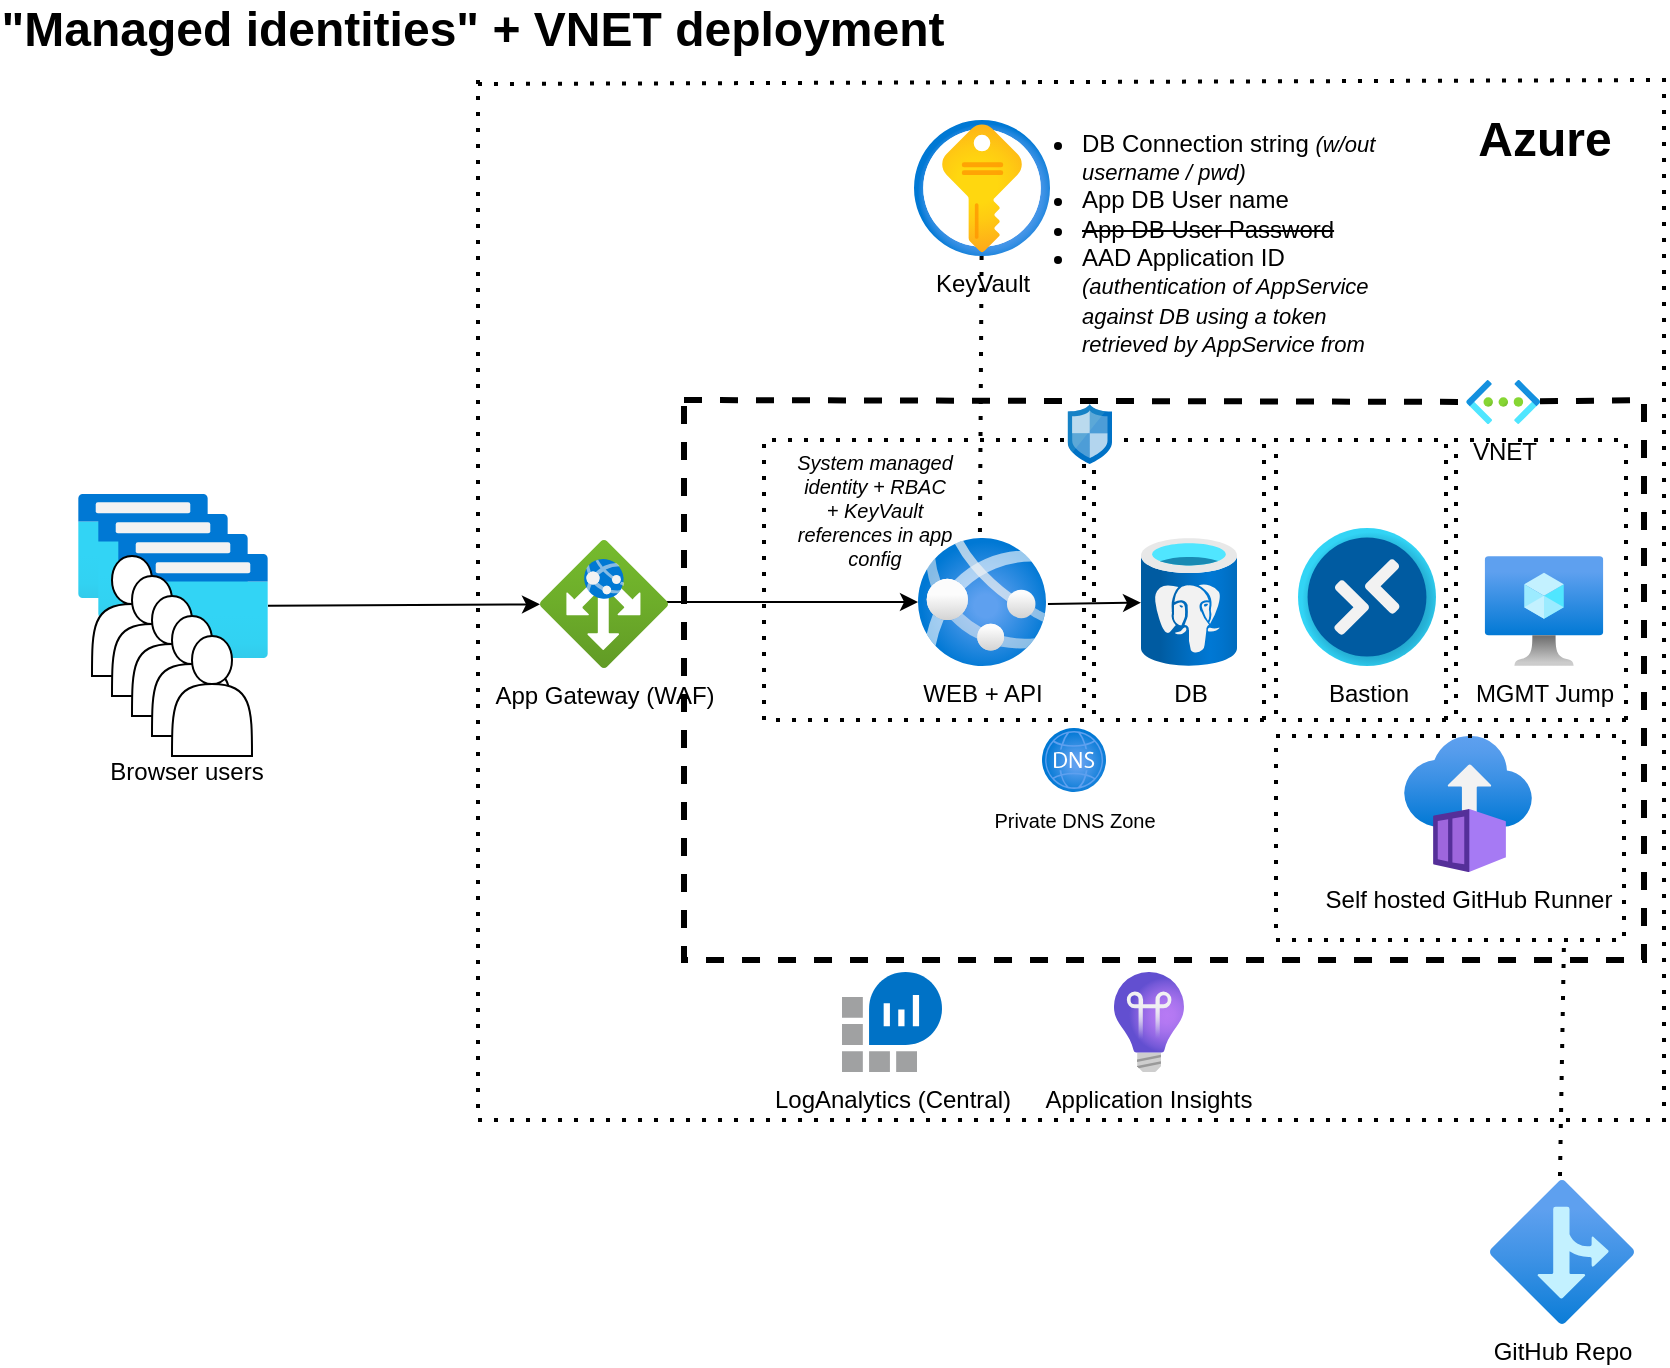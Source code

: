 <mxfile version="20.3.6" type="github">
  <diagram id="CIYdKKqNAJBwTVAFqt9w" name="Page-1">
    <mxGraphModel dx="1420" dy="800" grid="1" gridSize="10" guides="1" tooltips="1" connect="1" arrows="1" fold="1" page="1" pageScale="1" pageWidth="850" pageHeight="1100" math="0" shadow="0">
      <root>
        <mxCell id="0" />
        <mxCell id="1" parent="0" />
        <mxCell id="0QP-IHk7IyoN1cNLL2Y5-1" value="WEB + API" style="aspect=fixed;html=1;points=[];align=center;image;fontSize=12;image=img/lib/azure2/app_services/App_Services.svg;" parent="1" vertex="1">
          <mxGeometry x="477" y="289" width="64" height="64" as="geometry" />
        </mxCell>
        <mxCell id="0QP-IHk7IyoN1cNLL2Y5-2" value="DB" style="aspect=fixed;html=1;points=[];align=center;image;fontSize=12;image=img/lib/azure2/databases/Azure_Database_PostgreSQL_Server.svg;" parent="1" vertex="1">
          <mxGeometry x="588.5" y="289" width="48" height="64" as="geometry" />
        </mxCell>
        <mxCell id="0QP-IHk7IyoN1cNLL2Y5-3" value="Application Insights" style="html=1;points=[];align=center;image;fontSize=12;image=img/lib/azure2/devops/Application_Insights.svg;aspect=fixed;" parent="1" vertex="1">
          <mxGeometry x="575" y="506" width="34.97" height="50" as="geometry" />
        </mxCell>
        <mxCell id="0QP-IHk7IyoN1cNLL2Y5-4" value="KeyVault" style="aspect=fixed;html=1;points=[];align=center;image;fontSize=12;image=img/lib/azure2/security/Key_Vaults.svg;" parent="1" vertex="1">
          <mxGeometry x="475" y="80" width="68" height="68" as="geometry" />
        </mxCell>
        <mxCell id="0QP-IHk7IyoN1cNLL2Y5-5" value="LogAnalytics (Central)" style="sketch=0;html=1;points=[];align=center;image;fontSize=12;image=img/lib/mscae/Log_Analytics_Workspaces.svg;aspect=fixed;" parent="1" vertex="1">
          <mxGeometry x="439" y="506" width="50" height="50" as="geometry" />
        </mxCell>
        <mxCell id="0QP-IHk7IyoN1cNLL2Y5-8" value="" style="endArrow=none;dashed=1;html=1;dashPattern=1 3;strokeWidth=2;rounded=0;exitX=0.484;exitY=-0.047;exitDx=0;exitDy=0;exitPerimeter=0;" parent="1" source="0QP-IHk7IyoN1cNLL2Y5-1" target="0QP-IHk7IyoN1cNLL2Y5-4" edge="1">
          <mxGeometry width="50" height="50" relative="1" as="geometry">
            <mxPoint x="687" y="539" as="sourcePoint" />
            <mxPoint x="507.98" y="198.972" as="targetPoint" />
          </mxGeometry>
        </mxCell>
        <mxCell id="0QP-IHk7IyoN1cNLL2Y5-9" value="" style="aspect=fixed;html=1;points=[];align=center;image;fontSize=12;image=img/lib/azure2/general/Browser.svg;" parent="1" vertex="1">
          <mxGeometry x="57" y="267" width="65" height="52" as="geometry" />
        </mxCell>
        <mxCell id="0QP-IHk7IyoN1cNLL2Y5-10" value="" style="aspect=fixed;html=1;points=[];align=center;image;fontSize=12;image=img/lib/azure2/general/Browser.svg;" parent="1" vertex="1">
          <mxGeometry x="67" y="277" width="65" height="52" as="geometry" />
        </mxCell>
        <mxCell id="0QP-IHk7IyoN1cNLL2Y5-11" value="" style="aspect=fixed;html=1;points=[];align=center;image;fontSize=12;image=img/lib/azure2/general/Browser.svg;" parent="1" vertex="1">
          <mxGeometry x="77" y="287" width="65" height="52" as="geometry" />
        </mxCell>
        <mxCell id="0QP-IHk7IyoN1cNLL2Y5-12" value="" style="aspect=fixed;html=1;points=[];align=center;image;fontSize=12;image=img/lib/azure2/general/Browser.svg;" parent="1" vertex="1">
          <mxGeometry x="87" y="297" width="65" height="52" as="geometry" />
        </mxCell>
        <mxCell id="0QP-IHk7IyoN1cNLL2Y5-13" value="" style="endArrow=classic;html=1;rounded=0;startArrow=none;verticalAlign=middle;exitX=0.984;exitY=0.484;exitDx=0;exitDy=0;exitPerimeter=0;" parent="1" source="KiWXB0i-t19H4OeaZ5cn-1" target="0QP-IHk7IyoN1cNLL2Y5-1" edge="1">
          <mxGeometry width="50" height="50" relative="1" as="geometry">
            <mxPoint x="157" y="322" as="sourcePoint" />
            <mxPoint x="480" y="320" as="targetPoint" />
          </mxGeometry>
        </mxCell>
        <mxCell id="0QP-IHk7IyoN1cNLL2Y5-14" value="" style="endArrow=classic;html=1;rounded=0;exitX=1.015;exitY=0.308;exitDx=0;exitDy=0;exitPerimeter=0;" parent="1" edge="1" target="0QP-IHk7IyoN1cNLL2Y5-2">
          <mxGeometry width="50" height="50" relative="1" as="geometry">
            <mxPoint x="541.975" y="322.016" as="sourcePoint" />
            <mxPoint x="769.024" y="323.024" as="targetPoint" />
          </mxGeometry>
        </mxCell>
        <mxCell id="0QP-IHk7IyoN1cNLL2Y5-15" value="" style="shape=actor;whiteSpace=wrap;html=1;" parent="1" vertex="1">
          <mxGeometry x="64" y="298" width="40" height="60" as="geometry" />
        </mxCell>
        <mxCell id="0QP-IHk7IyoN1cNLL2Y5-16" value="" style="shape=actor;whiteSpace=wrap;html=1;" parent="1" vertex="1">
          <mxGeometry x="74" y="308" width="40" height="60" as="geometry" />
        </mxCell>
        <mxCell id="0QP-IHk7IyoN1cNLL2Y5-17" value="" style="shape=actor;whiteSpace=wrap;html=1;" parent="1" vertex="1">
          <mxGeometry x="84" y="318" width="40" height="60" as="geometry" />
        </mxCell>
        <mxCell id="0QP-IHk7IyoN1cNLL2Y5-18" value="" style="shape=actor;whiteSpace=wrap;html=1;" parent="1" vertex="1">
          <mxGeometry x="94" y="328" width="40" height="60" as="geometry" />
        </mxCell>
        <mxCell id="0QP-IHk7IyoN1cNLL2Y5-19" value="" style="shape=actor;whiteSpace=wrap;html=1;" parent="1" vertex="1">
          <mxGeometry x="104" y="338" width="40" height="60" as="geometry" />
        </mxCell>
        <mxCell id="0QP-IHk7IyoN1cNLL2Y5-22" value="Browser users" style="text;html=1;align=center;verticalAlign=middle;resizable=0;points=[];autosize=1;strokeColor=none;fillColor=none;" parent="1" vertex="1">
          <mxGeometry x="61" y="391" width="100" height="30" as="geometry" />
        </mxCell>
        <mxCell id="0QP-IHk7IyoN1cNLL2Y5-26" value="" style="endArrow=none;dashed=1;html=1;dashPattern=1 3;strokeWidth=2;rounded=0;" parent="1" edge="1">
          <mxGeometry width="50" height="50" relative="1" as="geometry">
            <mxPoint x="257" y="62" as="sourcePoint" />
            <mxPoint x="257" y="60" as="targetPoint" />
            <Array as="points">
              <mxPoint x="850" y="60" />
              <mxPoint x="850" y="580" />
              <mxPoint x="257" y="580" />
            </Array>
          </mxGeometry>
        </mxCell>
        <mxCell id="0QP-IHk7IyoN1cNLL2Y5-27" value="&lt;ul&gt;&lt;li&gt;DB Connection string &lt;i&gt;&lt;font style=&quot;font-size: 11px;&quot;&gt;(w/out username / pwd)&lt;/font&gt;&lt;/i&gt;&lt;/li&gt;&lt;li&gt;App DB User name&lt;/li&gt;&lt;li&gt;&lt;strike&gt;App DB User Password&lt;/strike&gt;&lt;/li&gt;&lt;li&gt;AAD Application ID &lt;font style=&quot;font-size: 11px;&quot;&gt;&lt;i&gt;(authentication of AppService against DB using a token retrieved by AppService from the local identity endpoint)&lt;/i&gt;&lt;/font&gt;&lt;/li&gt;&lt;/ul&gt;" style="text;strokeColor=none;fillColor=none;html=1;whiteSpace=wrap;verticalAlign=middle;overflow=hidden;" parent="1" vertex="1">
          <mxGeometry x="517" y="70" width="191" height="130" as="geometry" />
        </mxCell>
        <mxCell id="0QP-IHk7IyoN1cNLL2Y5-30" value="Azure" style="text;strokeColor=none;fillColor=none;html=1;fontSize=24;fontStyle=1;verticalAlign=middle;align=center;" parent="1" vertex="1">
          <mxGeometry x="745" y="70" width="90" height="40" as="geometry" />
        </mxCell>
        <mxCell id="0QP-IHk7IyoN1cNLL2Y5-31" value="System managed identity + RBAC + KeyVault references in app config" style="text;html=1;strokeColor=none;fillColor=none;align=center;verticalAlign=middle;whiteSpace=wrap;rounded=0;fontStyle=2;fontSize=10;" parent="1" vertex="1">
          <mxGeometry x="415" y="244" width="81" height="61" as="geometry" />
        </mxCell>
        <mxCell id="gKN0slglhCB6e-M4ENdB-1" value="&quot;Managed identities&quot; + VNET deployment" style="text;strokeColor=none;fillColor=none;html=1;fontSize=24;fontStyle=1;verticalAlign=middle;align=center;" parent="1" vertex="1">
          <mxGeometry x="18" y="20" width="472" height="30" as="geometry" />
        </mxCell>
        <mxCell id="KiWXB0i-t19H4OeaZ5cn-1" value="App Gateway (WAF)" style="aspect=fixed;html=1;points=[];align=center;image;fontSize=12;image=img/lib/azure2/networking/Application_Gateways.svg;" vertex="1" parent="1">
          <mxGeometry x="288" y="290" width="64" height="64" as="geometry" />
        </mxCell>
        <mxCell id="KiWXB0i-t19H4OeaZ5cn-3" value="" style="endArrow=none;dashed=1;html=1;rounded=0;fontSize=11;strokeWidth=3;startArrow=none;exitX=1;exitY=0.485;exitDx=0;exitDy=0;exitPerimeter=0;" edge="1" parent="1" source="KiWXB0i-t19H4OeaZ5cn-6">
          <mxGeometry width="50" height="50" relative="1" as="geometry">
            <mxPoint x="790" y="220" as="sourcePoint" />
            <mxPoint x="360" y="220" as="targetPoint" />
            <Array as="points">
              <mxPoint x="840" y="220" />
              <mxPoint x="840" y="500" />
              <mxPoint x="360" y="500" />
            </Array>
          </mxGeometry>
        </mxCell>
        <mxCell id="KiWXB0i-t19H4OeaZ5cn-5" value="" style="endArrow=classic;html=1;rounded=0;startArrow=none;verticalAlign=middle;" edge="1" parent="1" source="0QP-IHk7IyoN1cNLL2Y5-12" target="KiWXB0i-t19H4OeaZ5cn-1">
          <mxGeometry width="50" height="50" relative="1" as="geometry">
            <mxPoint x="160.996" y="320.496" as="sourcePoint" />
            <mxPoint x="280" y="320" as="targetPoint" />
          </mxGeometry>
        </mxCell>
        <mxCell id="KiWXB0i-t19H4OeaZ5cn-6" value="VNET" style="aspect=fixed;html=1;points=[];align=center;image;fontSize=12;image=img/lib/azure2/networking/Virtual_Networks.svg;" vertex="1" parent="1">
          <mxGeometry x="751.15" y="210" width="36.85" height="22" as="geometry" />
        </mxCell>
        <mxCell id="KiWXB0i-t19H4OeaZ5cn-7" value="" style="endArrow=none;dashed=1;html=1;rounded=0;fontSize=11;strokeWidth=3;" edge="1" parent="1" target="KiWXB0i-t19H4OeaZ5cn-6">
          <mxGeometry width="50" height="50" relative="1" as="geometry">
            <mxPoint x="360" y="220" as="sourcePoint" />
            <mxPoint x="410" y="219" as="targetPoint" />
            <Array as="points" />
          </mxGeometry>
        </mxCell>
        <mxCell id="KiWXB0i-t19H4OeaZ5cn-8" value="" style="endArrow=none;dashed=1;html=1;dashPattern=1 3;strokeWidth=2;rounded=0;fontSize=11;" edge="1" parent="1">
          <mxGeometry width="50" height="50" relative="1" as="geometry">
            <mxPoint x="560" y="380" as="sourcePoint" />
            <mxPoint x="560" y="380" as="targetPoint" />
            <Array as="points">
              <mxPoint x="400" y="380" />
              <mxPoint x="400" y="240" />
              <mxPoint x="560" y="240" />
            </Array>
          </mxGeometry>
        </mxCell>
        <mxCell id="KiWXB0i-t19H4OeaZ5cn-13" value="" style="endArrow=none;dashed=1;html=1;dashPattern=1 3;strokeWidth=2;rounded=0;fontSize=11;" edge="1" parent="1">
          <mxGeometry width="50" height="50" relative="1" as="geometry">
            <mxPoint x="650" y="380" as="sourcePoint" />
            <mxPoint x="650" y="380" as="targetPoint" />
            <Array as="points">
              <mxPoint x="565" y="380" />
              <mxPoint x="565" y="240" />
              <mxPoint x="650" y="240" />
            </Array>
          </mxGeometry>
        </mxCell>
        <mxCell id="KiWXB0i-t19H4OeaZ5cn-14" value="" style="endArrow=none;dashed=1;html=1;dashPattern=1 3;strokeWidth=2;rounded=0;fontSize=11;" edge="1" parent="1">
          <mxGeometry width="50" height="50" relative="1" as="geometry">
            <mxPoint x="741" y="380" as="sourcePoint" />
            <mxPoint x="741" y="380" as="targetPoint" />
            <Array as="points">
              <mxPoint x="656" y="380" />
              <mxPoint x="656" y="240" />
              <mxPoint x="741" y="240" />
            </Array>
          </mxGeometry>
        </mxCell>
        <mxCell id="KiWXB0i-t19H4OeaZ5cn-15" value="" style="endArrow=none;dashed=1;html=1;dashPattern=1 3;strokeWidth=2;rounded=0;fontSize=11;" edge="1" parent="1">
          <mxGeometry width="50" height="50" relative="1" as="geometry">
            <mxPoint x="831" y="380" as="sourcePoint" />
            <mxPoint x="831" y="380" as="targetPoint" />
            <Array as="points">
              <mxPoint x="746" y="380" />
              <mxPoint x="746" y="240" />
              <mxPoint x="831" y="240" />
            </Array>
          </mxGeometry>
        </mxCell>
        <mxCell id="KiWXB0i-t19H4OeaZ5cn-16" value="&lt;font style=&quot;font-size: 10px;&quot;&gt;Private DNS Zone&lt;/font&gt;" style="aspect=fixed;html=1;points=[];align=center;image;fontSize=12;image=img/lib/azure2/networking/DNS_Zones.svg;" vertex="1" parent="1">
          <mxGeometry x="539" y="384" width="32" height="32" as="geometry" />
        </mxCell>
        <mxCell id="KiWXB0i-t19H4OeaZ5cn-18" value="Bastion" style="aspect=fixed;html=1;points=[];align=center;image;fontSize=12;image=img/lib/azure2/other/Windows_Virtual_Desktop.svg;" vertex="1" parent="1">
          <mxGeometry x="667" y="284" width="69" height="69" as="geometry" />
        </mxCell>
        <mxCell id="KiWXB0i-t19H4OeaZ5cn-19" value="MGMT Jump" style="aspect=fixed;html=1;points=[];align=center;image;fontSize=12;image=img/lib/azure2/compute/Virtual_Machine.svg;" vertex="1" parent="1">
          <mxGeometry x="760.35" y="298" width="59.3" height="55" as="geometry" />
        </mxCell>
        <mxCell id="KiWXB0i-t19H4OeaZ5cn-24" value="" style="sketch=0;aspect=fixed;html=1;points=[];align=center;image;fontSize=12;image=img/lib/mscae/Network_Security_Groups_Classic.svg;" vertex="1" parent="1">
          <mxGeometry x="551.8" y="222" width="22.2" height="30" as="geometry" />
        </mxCell>
        <mxCell id="KiWXB0i-t19H4OeaZ5cn-31" value="Self hosted GitHub Runner" style="aspect=fixed;html=1;points=[];align=center;image;fontSize=12;image=img/lib/azure2/compute/Container_Instances.svg;" vertex="1" parent="1">
          <mxGeometry x="720" y="388" width="64" height="68" as="geometry" />
        </mxCell>
        <mxCell id="KiWXB0i-t19H4OeaZ5cn-32" value="" style="endArrow=none;dashed=1;html=1;dashPattern=1 3;strokeWidth=2;rounded=0;fontSize=11;" edge="1" parent="1">
          <mxGeometry width="50" height="50" relative="1" as="geometry">
            <mxPoint x="826" y="490" as="sourcePoint" />
            <mxPoint x="830" y="490" as="targetPoint" />
            <Array as="points">
              <mxPoint x="656" y="490" />
              <mxPoint x="656" y="388" />
              <mxPoint x="830" y="388" />
            </Array>
          </mxGeometry>
        </mxCell>
        <mxCell id="KiWXB0i-t19H4OeaZ5cn-33" value="GitHub Repo" style="aspect=fixed;html=1;points=[];align=center;image;fontSize=12;image=img/lib/azure2/general/Branch.svg;" vertex="1" parent="1">
          <mxGeometry x="763" y="610" width="72" height="72" as="geometry" />
        </mxCell>
        <mxCell id="KiWXB0i-t19H4OeaZ5cn-34" value="" style="endArrow=none;dashed=1;html=1;dashPattern=1 3;strokeWidth=2;rounded=0;fontSize=12;exitX=0.486;exitY=-0.028;exitDx=0;exitDy=0;exitPerimeter=0;" edge="1" parent="1" source="KiWXB0i-t19H4OeaZ5cn-33">
          <mxGeometry width="50" height="50" relative="1" as="geometry">
            <mxPoint x="780" y="570" as="sourcePoint" />
            <mxPoint x="800" y="490" as="targetPoint" />
          </mxGeometry>
        </mxCell>
      </root>
    </mxGraphModel>
  </diagram>
</mxfile>
